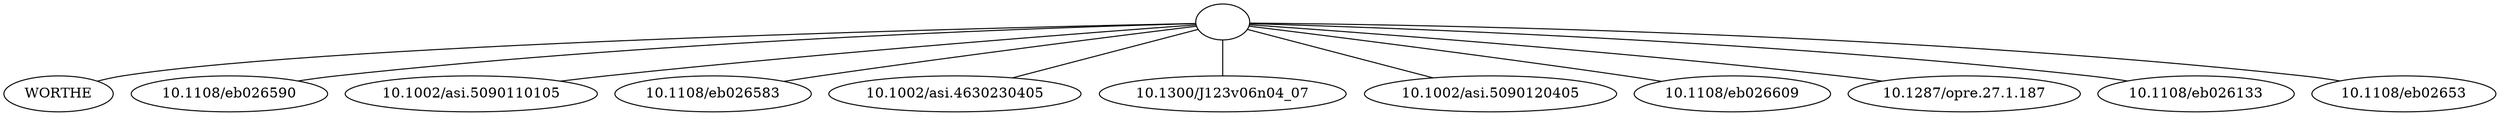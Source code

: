 strict graph mind_map281 {
	"" -- WORTHE
	"" -- "10.1108/eb026590"
	"" -- "10.1002/asi.5090110105"
	"" -- "10.1108/eb026583"
	"" -- "10.1002/asi.4630230405"
	"" -- "10.1300/J123v06n04\_07"
	"" -- "10.1002/asi.5090120405"
	"" -- "10.1108/eb026609"
	"" -- "10.1287/opre.27.1.187"
	"" -- "10.1108/eb026133"
	"" -- "10.1108/eb02653"
}
